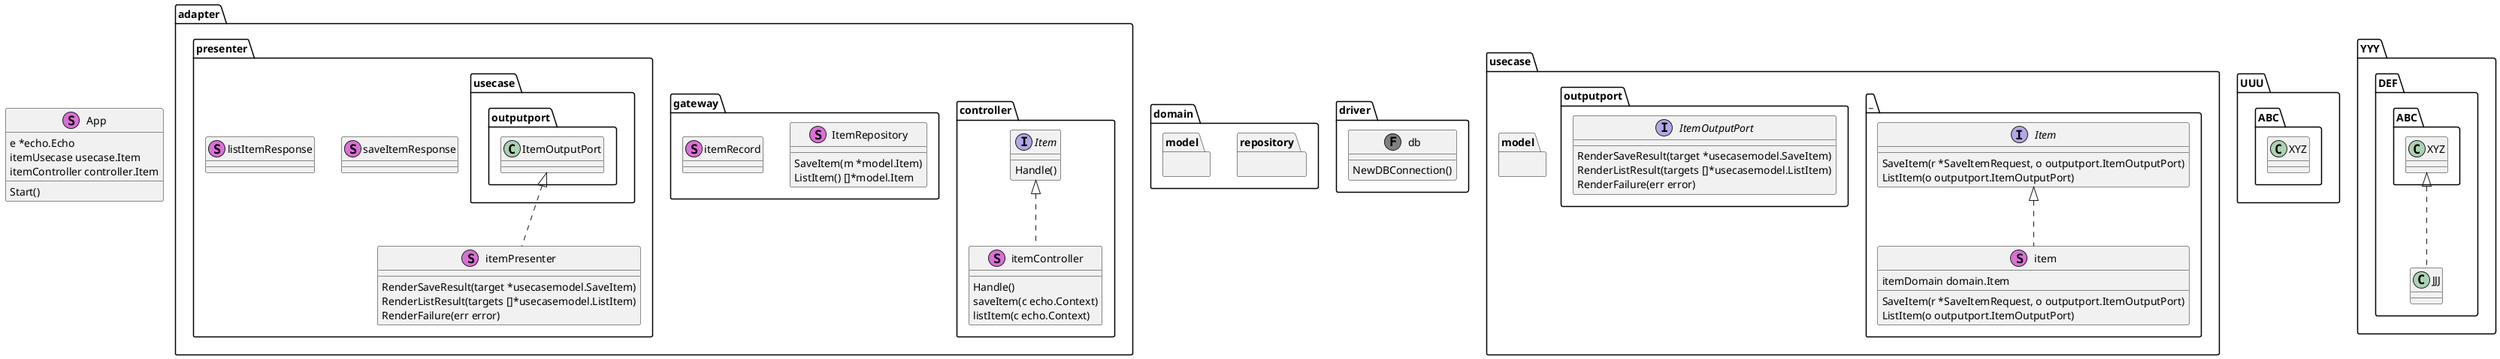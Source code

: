 @startuml ca

class App << (S,orchid) >> {
    {field} e *echo.Echo
    {field} itemUsecase usecase.Item
    {field} itemController controller.Item
    {method} Start()
}

namespace adapter  {
    namespace controller {
        interface Item {
            {method} Handle()
        }

        class itemController << (S,orchid) >> {
            {method} Handle()
            {method} saveItem(c echo.Context)
            {method} listItem(c echo.Context)
        }

        Item <|.. itemController
    }

    namespace gateway {
        class ItemRepository << (S,orchid) >> {
            {method} SaveItem(m *model.Item)
            {method} ListItem() []*model.Item
        }

        class itemRecord << (S,orchid) >>
    }

    namespace presenter {
        class itemPresenter << (S,orchid) >> {
            {method} RenderSaveResult(target *usecasemodel.SaveItem)
            {method} RenderListResult(targets []*usecasemodel.ListItem)
            {method} RenderFailure(err error)
        }

        usecase.outputport.ItemOutputPort <|.. itemPresenter

        class saveItemResponse << (S,orchid) >>
        class listItemResponse << (S,orchid) >>
    }
}

namespace domain {
    namespace repository {

    }

    namespace model {

    }
}

namespace driver {
    class db << (F,gray) >> {
        {method} NewDBConnection()
    }
}

namespace usecase._ {
    interface Item {
        {method} SaveItem(r *SaveItemRequest, o outputport.ItemOutputPort)
        {method} ListItem(o outputport.ItemOutputPort)
    }

    class item << (S,orchid) >> {
        {field} itemDomain domain.Item
        {method} SaveItem(r *SaveItemRequest, o outputport.ItemOutputPort)
        {method} ListItem(o outputport.ItemOutputPort)
    }

    Item <|.. item

}

namespace usecase.model {

}

namespace usecase.outputport {
    interface ItemOutputPort {
        {method} RenderSaveResult(target *usecasemodel.SaveItem)
        {method} RenderListResult(targets []*usecasemodel.ListItem)
        {method} RenderFailure(err error)
    }
}



package "UUU" {
    package "ABC" {
        class XYZ
    }
}
package "YYY" {
    package "DEF" {
        class JJJ
        ABC.XYZ <|.. JJJ
    }

}

@enduml
